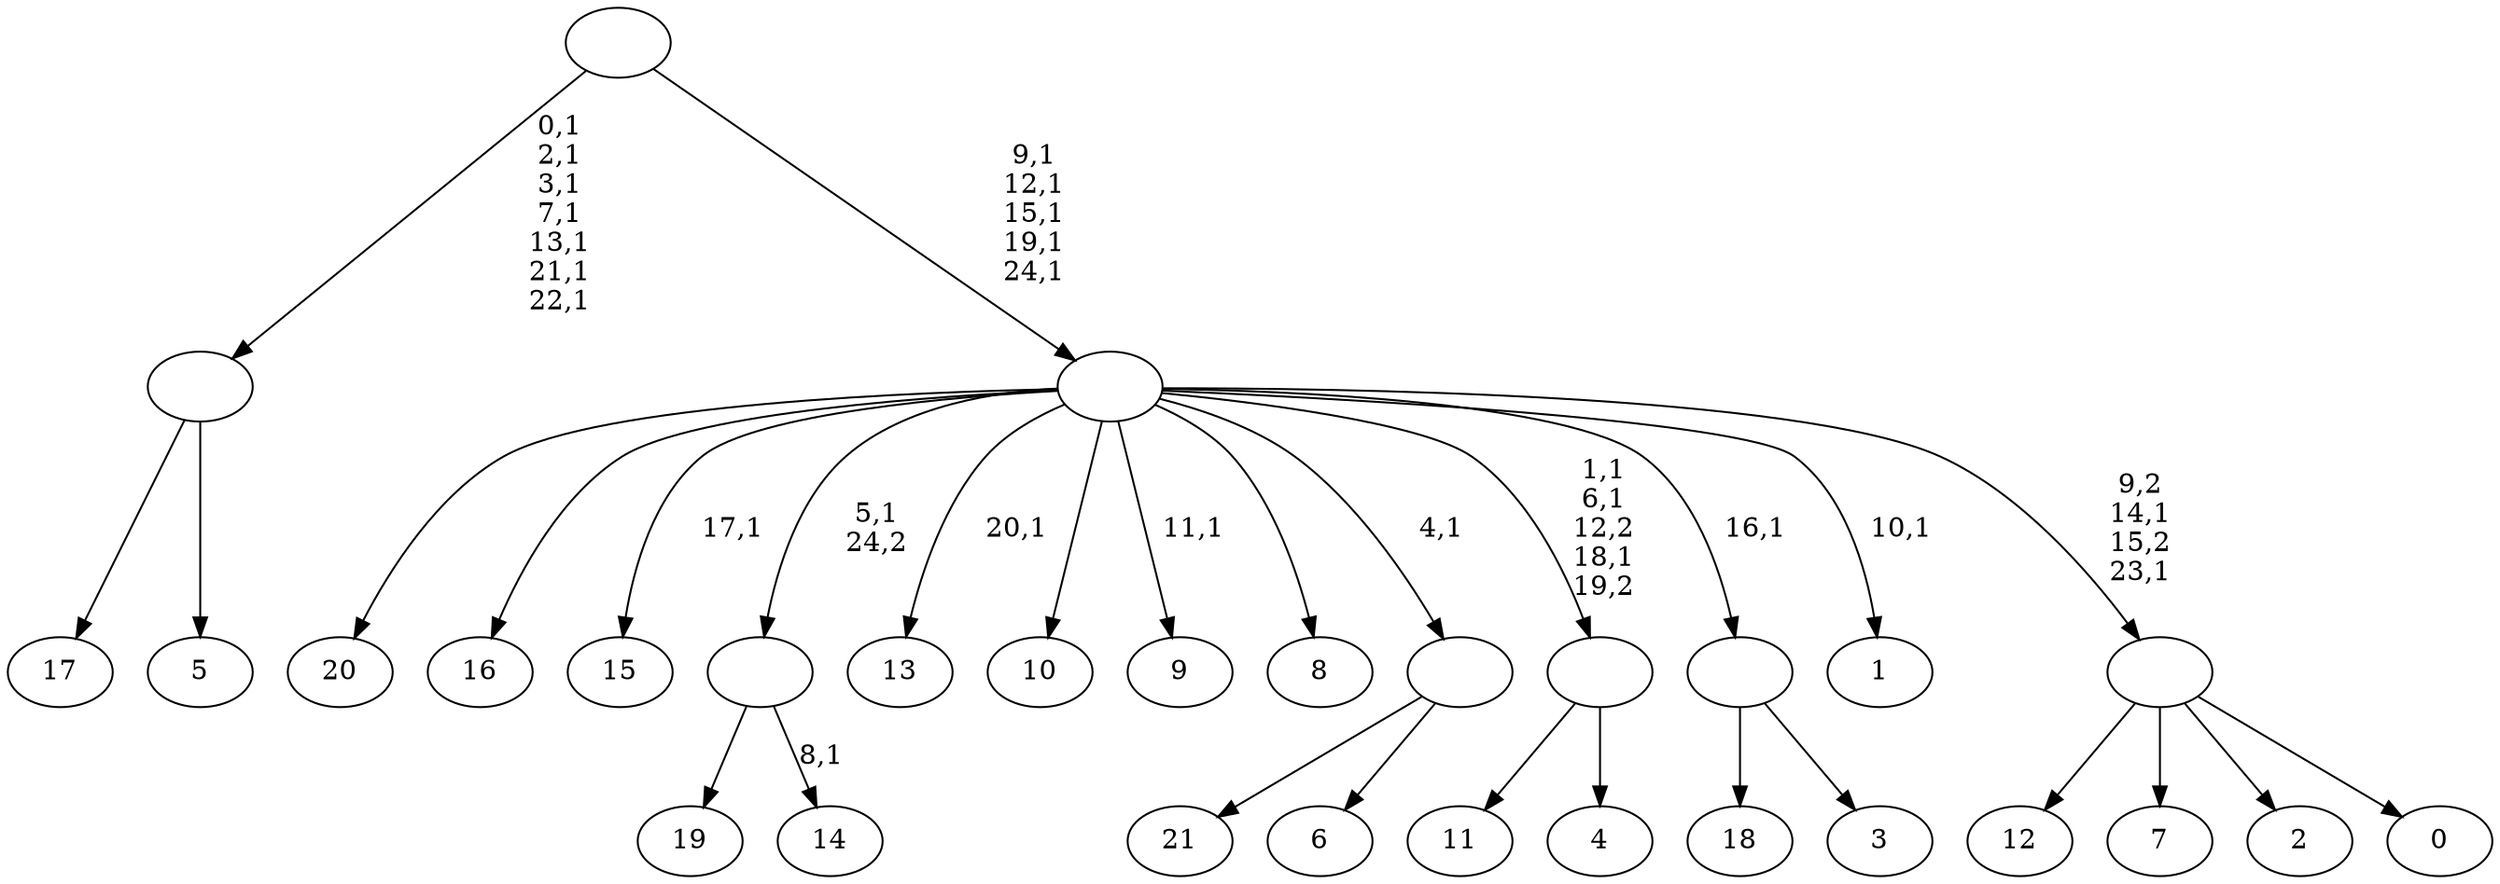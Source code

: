 digraph T {
	47 [label="21"]
	46 [label="20"]
	45 [label="19"]
	44 [label="18"]
	43 [label="17"]
	42 [label="16"]
	41 [label="15"]
	39 [label="14"]
	37 [label=""]
	36 [label="13"]
	34 [label="12"]
	33 [label="11"]
	32 [label="10"]
	31 [label="9"]
	29 [label="8"]
	28 [label="7"]
	27 [label="6"]
	26 [label=""]
	25 [label="5"]
	24 [label=""]
	17 [label="4"]
	16 [label=""]
	13 [label="3"]
	12 [label=""]
	11 [label="2"]
	10 [label="1"]
	8 [label="0"]
	7 [label=""]
	5 [label=""]
	0 [label=""]
	37 -> 39 [label="8,1"]
	37 -> 45 [label=""]
	26 -> 47 [label=""]
	26 -> 27 [label=""]
	24 -> 43 [label=""]
	24 -> 25 [label=""]
	16 -> 33 [label=""]
	16 -> 17 [label=""]
	12 -> 44 [label=""]
	12 -> 13 [label=""]
	7 -> 34 [label=""]
	7 -> 28 [label=""]
	7 -> 11 [label=""]
	7 -> 8 [label=""]
	5 -> 7 [label="9,2\n14,1\n15,2\n23,1"]
	5 -> 10 [label="10,1"]
	5 -> 16 [label="1,1\n6,1\n12,2\n18,1\n19,2"]
	5 -> 31 [label="11,1"]
	5 -> 36 [label="20,1"]
	5 -> 41 [label="17,1"]
	5 -> 46 [label=""]
	5 -> 42 [label=""]
	5 -> 37 [label="5,1\n24,2"]
	5 -> 32 [label=""]
	5 -> 29 [label=""]
	5 -> 26 [label="4,1"]
	5 -> 12 [label="16,1"]
	0 -> 5 [label="9,1\n12,1\n15,1\n19,1\n24,1"]
	0 -> 24 [label="0,1\n2,1\n3,1\n7,1\n13,1\n21,1\n22,1"]
}
